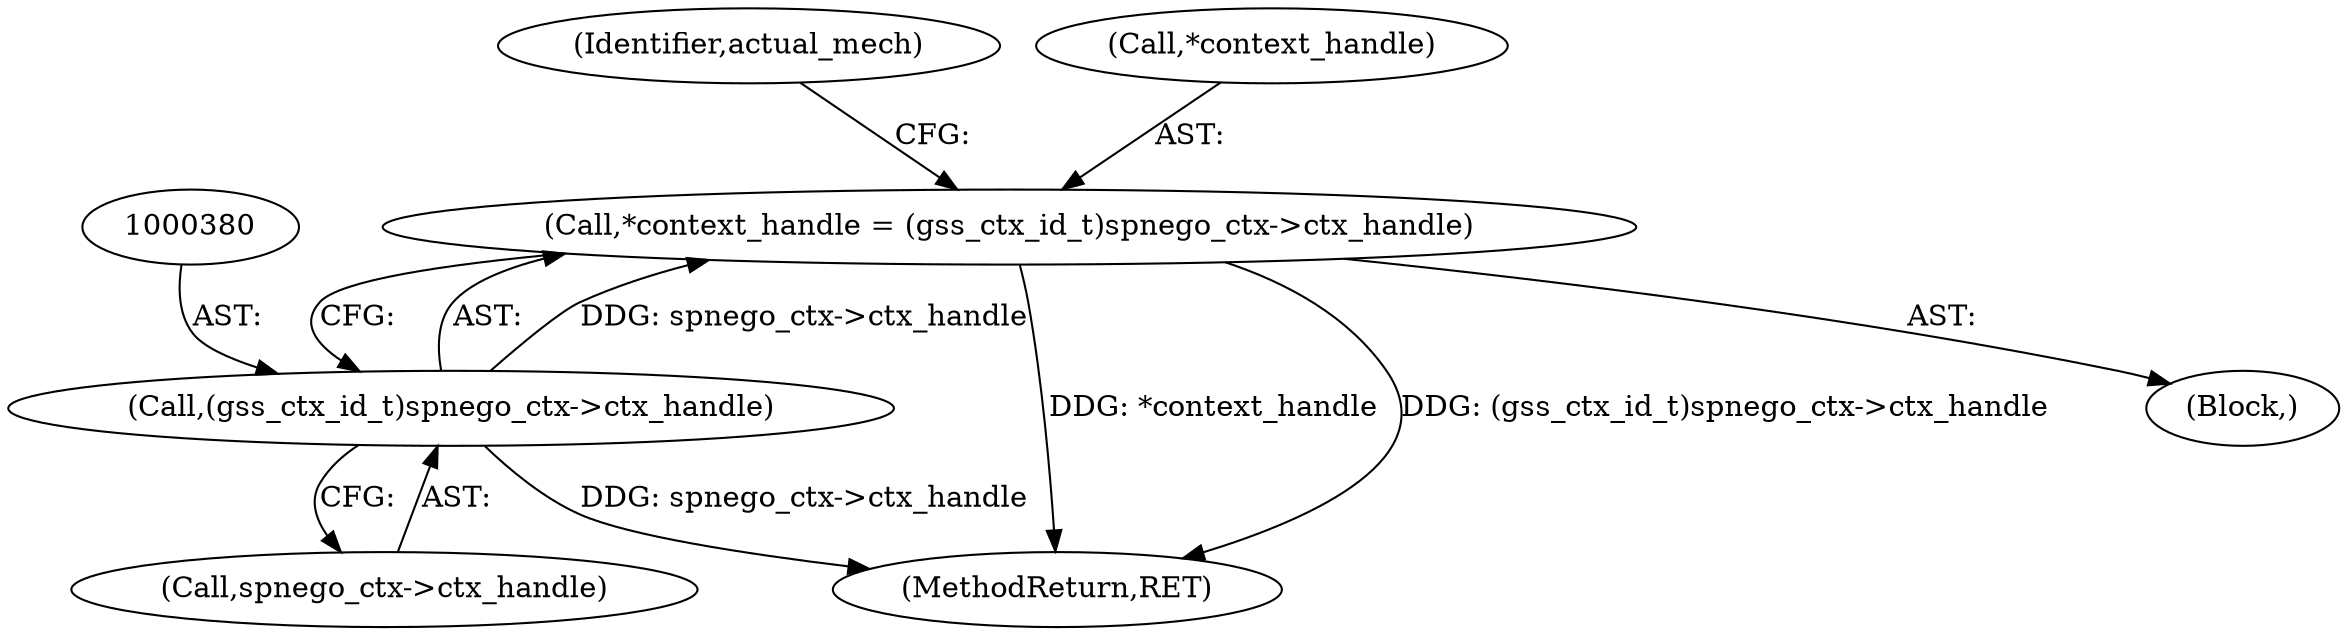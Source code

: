 digraph "0_krb5_b51b33f2bc5d1497ddf5bd107f791c101695000d_12@pointer" {
"1000376" [label="(Call,*context_handle = (gss_ctx_id_t)spnego_ctx->ctx_handle)"];
"1000379" [label="(Call,(gss_ctx_id_t)spnego_ctx->ctx_handle)"];
"1000386" [label="(Identifier,actual_mech)"];
"1000381" [label="(Call,spnego_ctx->ctx_handle)"];
"1000376" [label="(Call,*context_handle = (gss_ctx_id_t)spnego_ctx->ctx_handle)"];
"1000468" [label="(MethodReturn,RET)"];
"1000379" [label="(Call,(gss_ctx_id_t)spnego_ctx->ctx_handle)"];
"1000377" [label="(Call,*context_handle)"];
"1000375" [label="(Block,)"];
"1000376" -> "1000375"  [label="AST: "];
"1000376" -> "1000379"  [label="CFG: "];
"1000377" -> "1000376"  [label="AST: "];
"1000379" -> "1000376"  [label="AST: "];
"1000386" -> "1000376"  [label="CFG: "];
"1000376" -> "1000468"  [label="DDG: *context_handle"];
"1000376" -> "1000468"  [label="DDG: (gss_ctx_id_t)spnego_ctx->ctx_handle"];
"1000379" -> "1000376"  [label="DDG: spnego_ctx->ctx_handle"];
"1000379" -> "1000381"  [label="CFG: "];
"1000380" -> "1000379"  [label="AST: "];
"1000381" -> "1000379"  [label="AST: "];
"1000379" -> "1000468"  [label="DDG: spnego_ctx->ctx_handle"];
}
